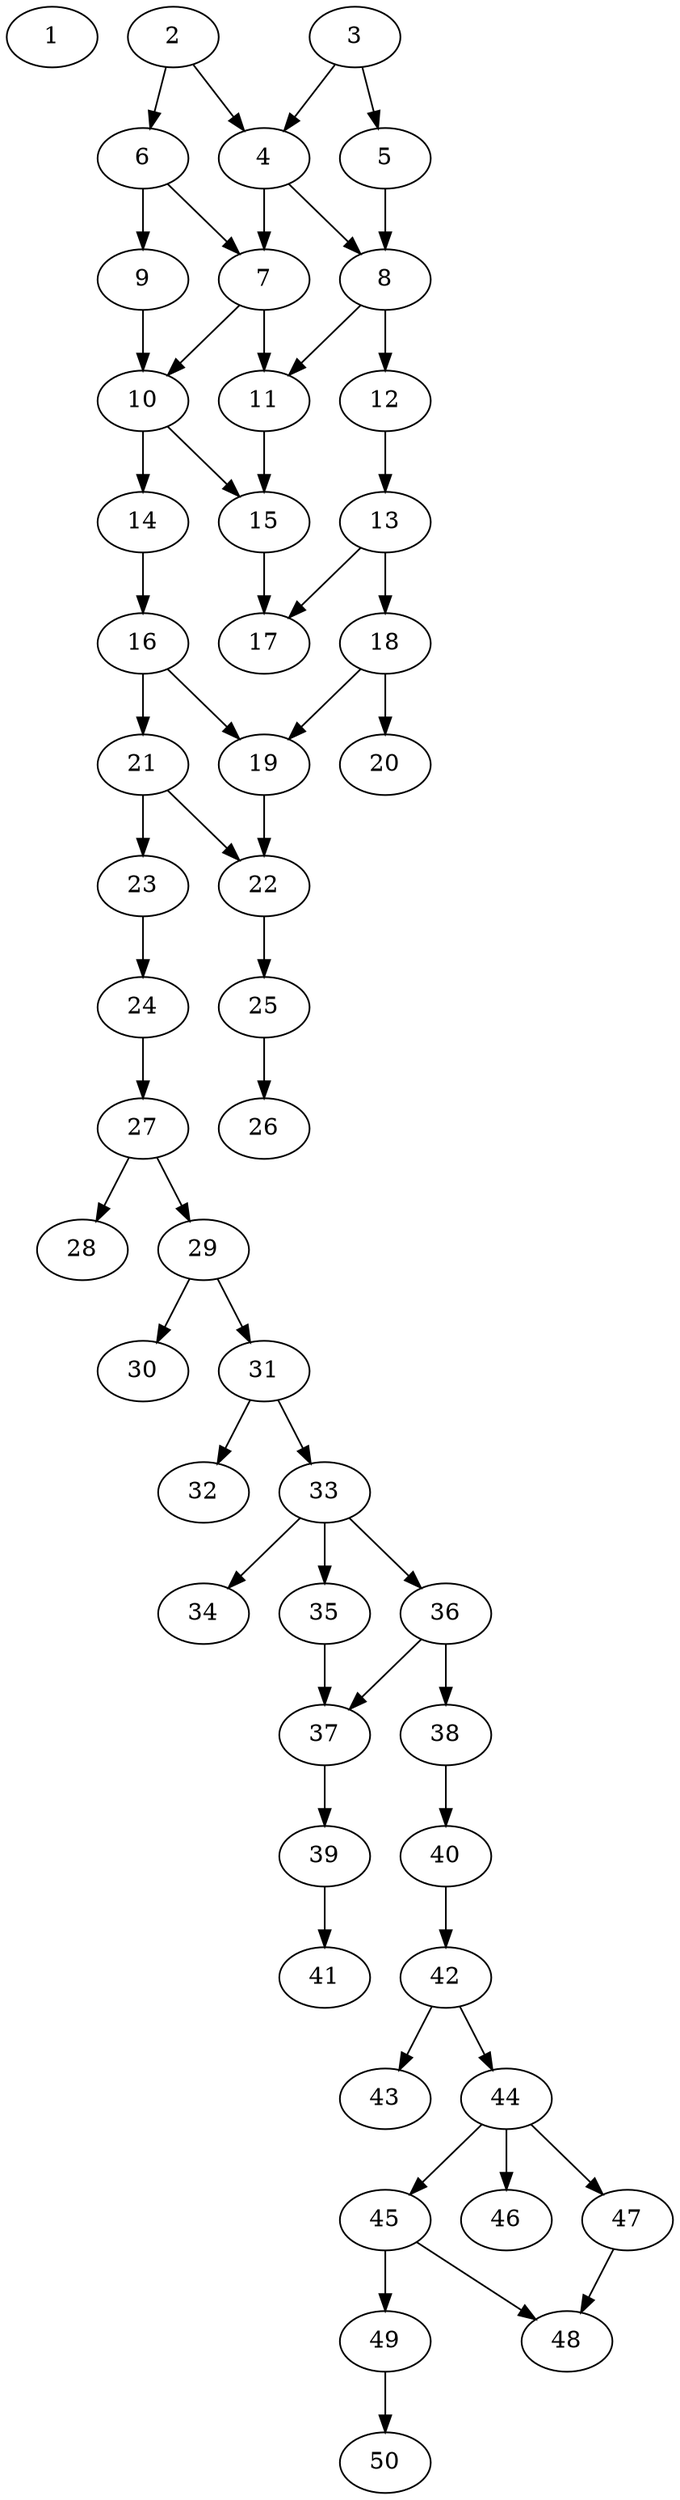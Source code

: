 // DAG automatically generated by daggen at Thu Oct  3 14:07:58 2019
// ./daggen --dot -n 50 --ccr 0.5 --fat 0.3 --regular 0.7 --density 0.5 --mindata 5242880 --maxdata 52428800 
digraph G {
  1 [size="69867520", alpha="0.20", expect_size="34933760"] 
  2 [size="28221440", alpha="0.05", expect_size="14110720"] 
  2 -> 4 [size ="14110720"]
  2 -> 6 [size ="14110720"]
  3 [size="43380736", alpha="0.06", expect_size="21690368"] 
  3 -> 4 [size ="21690368"]
  3 -> 5 [size ="21690368"]
  4 [size="16631808", alpha="0.19", expect_size="8315904"] 
  4 -> 7 [size ="8315904"]
  4 -> 8 [size ="8315904"]
  5 [size="81881088", alpha="0.14", expect_size="40940544"] 
  5 -> 8 [size ="40940544"]
  6 [size="42772480", alpha="0.03", expect_size="21386240"] 
  6 -> 7 [size ="21386240"]
  6 -> 9 [size ="21386240"]
  7 [size="49487872", alpha="0.06", expect_size="24743936"] 
  7 -> 10 [size ="24743936"]
  7 -> 11 [size ="24743936"]
  8 [size="59838464", alpha="0.16", expect_size="29919232"] 
  8 -> 11 [size ="29919232"]
  8 -> 12 [size ="29919232"]
  9 [size="103452672", alpha="0.18", expect_size="51726336"] 
  9 -> 10 [size ="51726336"]
  10 [size="19179520", alpha="0.07", expect_size="9589760"] 
  10 -> 14 [size ="9589760"]
  10 -> 15 [size ="9589760"]
  11 [size="68874240", alpha="0.19", expect_size="34437120"] 
  11 -> 15 [size ="34437120"]
  12 [size="67858432", alpha="0.20", expect_size="33929216"] 
  12 -> 13 [size ="33929216"]
  13 [size="92891136", alpha="0.15", expect_size="46445568"] 
  13 -> 17 [size ="46445568"]
  13 -> 18 [size ="46445568"]
  14 [size="24961024", alpha="0.02", expect_size="12480512"] 
  14 -> 16 [size ="12480512"]
  15 [size="21755904", alpha="0.06", expect_size="10877952"] 
  15 -> 17 [size ="10877952"]
  16 [size="88150016", alpha="0.07", expect_size="44075008"] 
  16 -> 19 [size ="44075008"]
  16 -> 21 [size ="44075008"]
  17 [size="101138432", alpha="0.09", expect_size="50569216"] 
  18 [size="33112064", alpha="0.13", expect_size="16556032"] 
  18 -> 19 [size ="16556032"]
  18 -> 20 [size ="16556032"]
  19 [size="12599296", alpha="0.03", expect_size="6299648"] 
  19 -> 22 [size ="6299648"]
  20 [size="97138688", alpha="0.11", expect_size="48569344"] 
  21 [size="36577280", alpha="0.12", expect_size="18288640"] 
  21 -> 22 [size ="18288640"]
  21 -> 23 [size ="18288640"]
  22 [size="30574592", alpha="0.17", expect_size="15287296"] 
  22 -> 25 [size ="15287296"]
  23 [size="29519872", alpha="0.08", expect_size="14759936"] 
  23 -> 24 [size ="14759936"]
  24 [size="98281472", alpha="0.01", expect_size="49140736"] 
  24 -> 27 [size ="49140736"]
  25 [size="15149056", alpha="0.09", expect_size="7574528"] 
  25 -> 26 [size ="7574528"]
  26 [size="43214848", alpha="0.04", expect_size="21607424"] 
  27 [size="76353536", alpha="0.07", expect_size="38176768"] 
  27 -> 28 [size ="38176768"]
  27 -> 29 [size ="38176768"]
  28 [size="25024512", alpha="0.01", expect_size="12512256"] 
  29 [size="88008704", alpha="0.14", expect_size="44004352"] 
  29 -> 30 [size ="44004352"]
  29 -> 31 [size ="44004352"]
  30 [size="100108288", alpha="0.10", expect_size="50054144"] 
  31 [size="57245696", alpha="0.17", expect_size="28622848"] 
  31 -> 32 [size ="28622848"]
  31 -> 33 [size ="28622848"]
  32 [size="18802688", alpha="0.17", expect_size="9401344"] 
  33 [size="96886784", alpha="0.14", expect_size="48443392"] 
  33 -> 34 [size ="48443392"]
  33 -> 35 [size ="48443392"]
  33 -> 36 [size ="48443392"]
  34 [size="41279488", alpha="0.15", expect_size="20639744"] 
  35 [size="46870528", alpha="0.17", expect_size="23435264"] 
  35 -> 37 [size ="23435264"]
  36 [size="90683392", alpha="0.16", expect_size="45341696"] 
  36 -> 37 [size ="45341696"]
  36 -> 38 [size ="45341696"]
  37 [size="16265216", alpha="0.15", expect_size="8132608"] 
  37 -> 39 [size ="8132608"]
  38 [size="51363840", alpha="0.18", expect_size="25681920"] 
  38 -> 40 [size ="25681920"]
  39 [size="56586240", alpha="0.01", expect_size="28293120"] 
  39 -> 41 [size ="28293120"]
  40 [size="30531584", alpha="0.03", expect_size="15265792"] 
  40 -> 42 [size ="15265792"]
  41 [size="76263424", alpha="0.11", expect_size="38131712"] 
  42 [size="63426560", alpha="0.03", expect_size="31713280"] 
  42 -> 43 [size ="31713280"]
  42 -> 44 [size ="31713280"]
  43 [size="49395712", alpha="0.18", expect_size="24697856"] 
  44 [size="22204416", alpha="0.13", expect_size="11102208"] 
  44 -> 45 [size ="11102208"]
  44 -> 46 [size ="11102208"]
  44 -> 47 [size ="11102208"]
  45 [size="90701824", alpha="0.08", expect_size="45350912"] 
  45 -> 48 [size ="45350912"]
  45 -> 49 [size ="45350912"]
  46 [size="77414400", alpha="0.10", expect_size="38707200"] 
  47 [size="60008448", alpha="0.07", expect_size="30004224"] 
  47 -> 48 [size ="30004224"]
  48 [size="34768896", alpha="0.06", expect_size="17384448"] 
  49 [size="24317952", alpha="0.02", expect_size="12158976"] 
  49 -> 50 [size ="12158976"]
  50 [size="30775296", alpha="0.16", expect_size="15387648"] 
}
